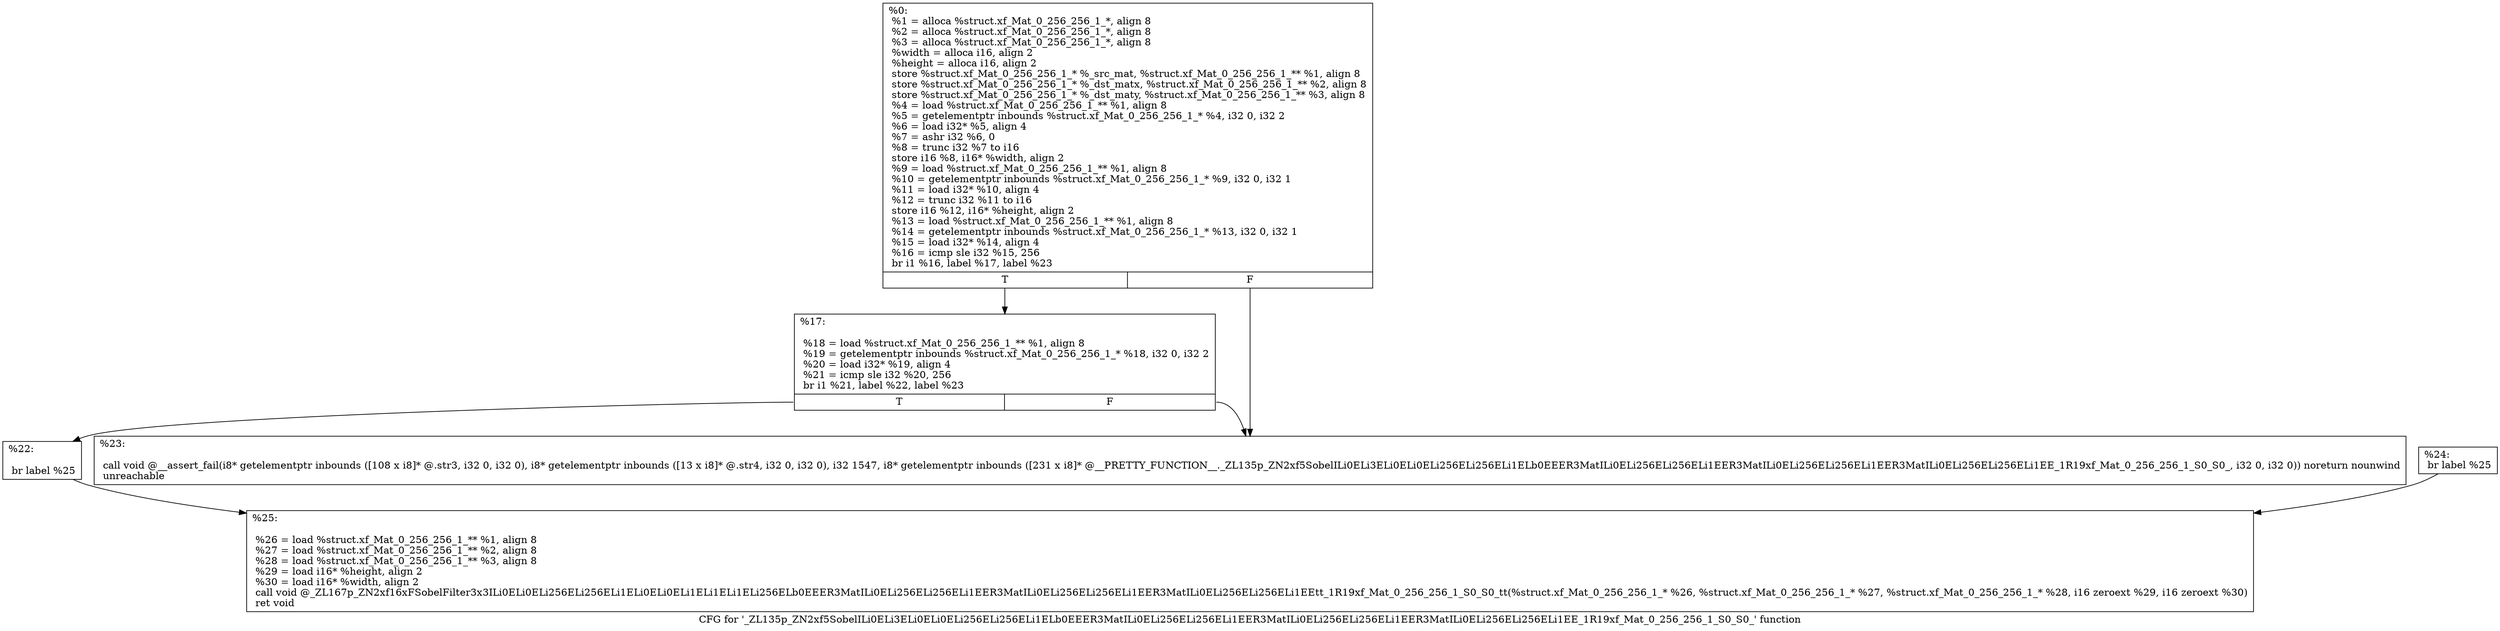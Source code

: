 digraph "CFG for '_ZL135p_ZN2xf5SobelILi0ELi3ELi0ELi0ELi256ELi256ELi1ELb0EEER3MatILi0ELi256ELi256ELi1EER3MatILi0ELi256ELi256ELi1EER3MatILi0ELi256ELi256ELi1EE_1R19xf_Mat_0_256_256_1_S0_S0_' function" {
	label="CFG for '_ZL135p_ZN2xf5SobelILi0ELi3ELi0ELi0ELi256ELi256ELi1ELb0EEER3MatILi0ELi256ELi256ELi1EER3MatILi0ELi256ELi256ELi1EER3MatILi0ELi256ELi256ELi1EE_1R19xf_Mat_0_256_256_1_S0_S0_' function";

	Node0x1e55e90 [shape=record,label="{%0:\l  %1 = alloca %struct.xf_Mat_0_256_256_1_*, align 8\l  %2 = alloca %struct.xf_Mat_0_256_256_1_*, align 8\l  %3 = alloca %struct.xf_Mat_0_256_256_1_*, align 8\l  %width = alloca i16, align 2\l  %height = alloca i16, align 2\l  store %struct.xf_Mat_0_256_256_1_* %_src_mat, %struct.xf_Mat_0_256_256_1_** %1, align 8\l  store %struct.xf_Mat_0_256_256_1_* %_dst_matx, %struct.xf_Mat_0_256_256_1_** %2, align 8\l  store %struct.xf_Mat_0_256_256_1_* %_dst_maty, %struct.xf_Mat_0_256_256_1_** %3, align 8\l  %4 = load %struct.xf_Mat_0_256_256_1_** %1, align 8\l  %5 = getelementptr inbounds %struct.xf_Mat_0_256_256_1_* %4, i32 0, i32 2\l  %6 = load i32* %5, align 4\l  %7 = ashr i32 %6, 0\l  %8 = trunc i32 %7 to i16\l  store i16 %8, i16* %width, align 2\l  %9 = load %struct.xf_Mat_0_256_256_1_** %1, align 8\l  %10 = getelementptr inbounds %struct.xf_Mat_0_256_256_1_* %9, i32 0, i32 1\l  %11 = load i32* %10, align 4\l  %12 = trunc i32 %11 to i16\l  store i16 %12, i16* %height, align 2\l  %13 = load %struct.xf_Mat_0_256_256_1_** %1, align 8\l  %14 = getelementptr inbounds %struct.xf_Mat_0_256_256_1_* %13, i32 0, i32 1\l  %15 = load i32* %14, align 4\l  %16 = icmp sle i32 %15, 256\l  br i1 %16, label %17, label %23\l|{<s0>T|<s1>F}}"];
	Node0x1e55e90:s0 -> Node0x1e56b50;
	Node0x1e55e90:s1 -> Node0x1e56bb0;
	Node0x1e56b50 [shape=record,label="{%17:\l\l  %18 = load %struct.xf_Mat_0_256_256_1_** %1, align 8\l  %19 = getelementptr inbounds %struct.xf_Mat_0_256_256_1_* %18, i32 0, i32 2\l  %20 = load i32* %19, align 4\l  %21 = icmp sle i32 %20, 256\l  br i1 %21, label %22, label %23\l|{<s0>T|<s1>F}}"];
	Node0x1e56b50:s0 -> Node0x1e56e70;
	Node0x1e56b50:s1 -> Node0x1e56bb0;
	Node0x1e56e70 [shape=record,label="{%22:\l\l  br label %25\l}"];
	Node0x1e56e70 -> Node0x1e56f80;
	Node0x1e56bb0 [shape=record,label="{%23:\l\l  call void @__assert_fail(i8* getelementptr inbounds ([108 x i8]* @.str3, i32 0, i32 0), i8* getelementptr inbounds ([13 x i8]* @.str4, i32 0, i32 0), i32 1547, i8* getelementptr inbounds ([231 x i8]* @__PRETTY_FUNCTION__._ZL135p_ZN2xf5SobelILi0ELi3ELi0ELi0ELi256ELi256ELi1ELb0EEER3MatILi0ELi256ELi256ELi1EER3MatILi0ELi256ELi256ELi1EER3MatILi0ELi256ELi256ELi1EE_1R19xf_Mat_0_256_256_1_S0_S0_, i32 0, i32 0)) noreturn nounwind\l  unreachable\l}"];
	Node0x1e57610 [shape=record,label="{%24:                                                  \l  br label %25\l}"];
	Node0x1e57610 -> Node0x1e56f80;
	Node0x1e56f80 [shape=record,label="{%25:\l\l  %26 = load %struct.xf_Mat_0_256_256_1_** %1, align 8\l  %27 = load %struct.xf_Mat_0_256_256_1_** %2, align 8\l  %28 = load %struct.xf_Mat_0_256_256_1_** %3, align 8\l  %29 = load i16* %height, align 2\l  %30 = load i16* %width, align 2\l  call void @_ZL167p_ZN2xf16xFSobelFilter3x3ILi0ELi0ELi256ELi256ELi1ELi0ELi0ELi1ELi1ELi1ELi256ELb0EEER3MatILi0ELi256ELi256ELi1EER3MatILi0ELi256ELi256ELi1EER3MatILi0ELi256ELi256ELi1EEtt_1R19xf_Mat_0_256_256_1_S0_S0_tt(%struct.xf_Mat_0_256_256_1_* %26, %struct.xf_Mat_0_256_256_1_* %27, %struct.xf_Mat_0_256_256_1_* %28, i16 zeroext %29, i16 zeroext %30)\l  ret void\l}"];
}
